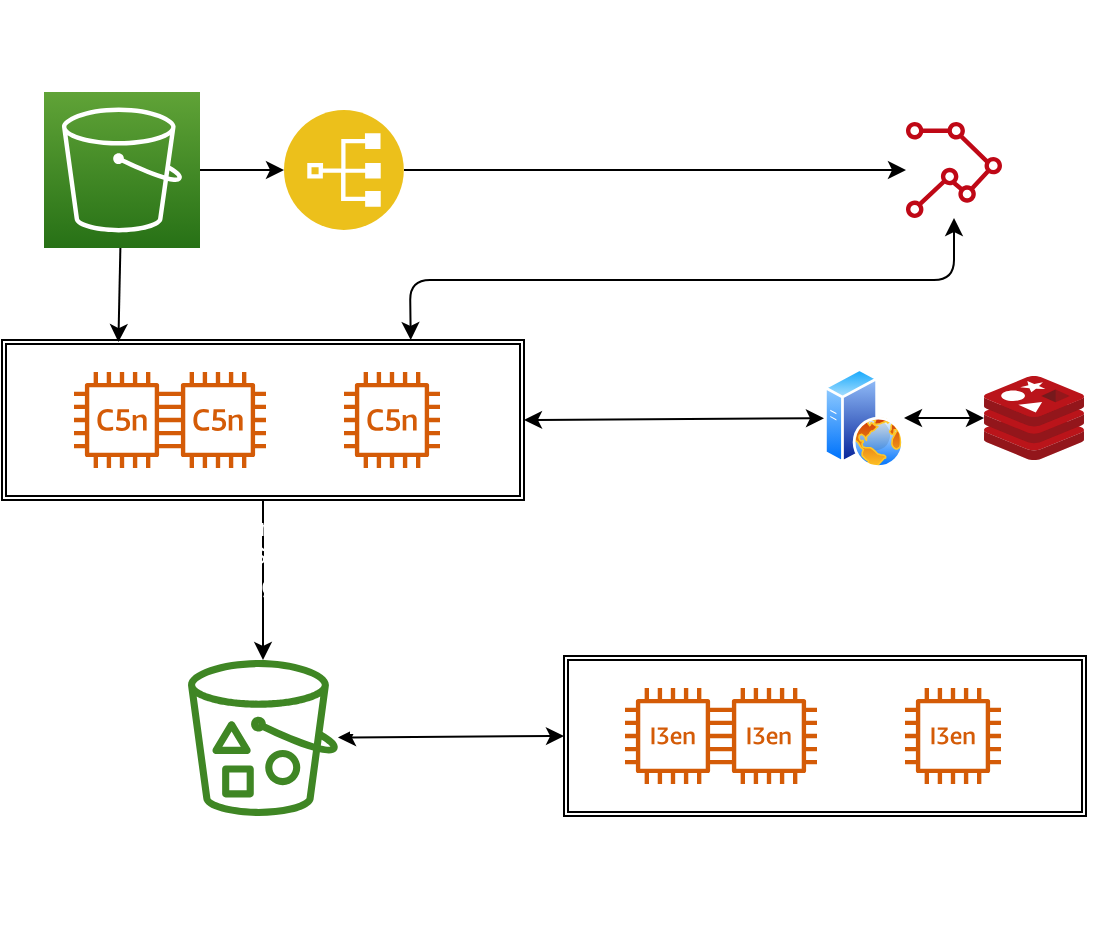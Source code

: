 <mxfile>
    <diagram id="4iO8-Aua62fujOd5evvQ" name="Page-1">
        <mxGraphModel dx="1049" dy="493" grid="1" gridSize="10" guides="1" tooltips="1" connect="1" arrows="1" fold="1" page="1" pageScale="1" pageWidth="850" pageHeight="1100" math="0" shadow="0">
            <root>
                <mxCell id="0"/>
                <mxCell id="1" parent="0"/>
                <mxCell id="26" style="edgeStyle=none;html=1;fontColor=#FFFFFF;startArrow=none;startFill=0;endArrow=classic;endFill=1;" edge="1" parent="1" source="17" target="25">
                    <mxGeometry relative="1" as="geometry"/>
                </mxCell>
                <mxCell id="17" value="CPU and Network optimized SPOT instances&lt;br&gt;in dedicated SLURM cluster&lt;br&gt;doing heuristic filtering on textual data only" style="shape=ext;double=1;rounded=0;whiteSpace=wrap;html=1;fontColor=#FFFFFF;labelPosition=center;verticalLabelPosition=bottom;align=center;verticalAlign=top;" vertex="1" parent="1">
                    <mxGeometry x="19" y="190" width="261" height="80" as="geometry"/>
                </mxCell>
                <mxCell id="15" style="edgeStyle=none;html=1;fontColor=#FFFFFF;entryX=0.223;entryY=0.013;entryDx=0;entryDy=0;entryPerimeter=0;" edge="1" parent="1" source="2" target="17">
                    <mxGeometry relative="1" as="geometry"/>
                </mxCell>
                <mxCell id="2" value="&lt;font color=&quot;#ffffff&quot;&gt;Common Crawl&lt;br&gt;300B+ samples&lt;br&gt;per modality&lt;br&gt;&lt;/font&gt;" style="sketch=0;points=[[0,0,0],[0.25,0,0],[0.5,0,0],[0.75,0,0],[1,0,0],[0,1,0],[0.25,1,0],[0.5,1,0],[0.75,1,0],[1,1,0],[0,0.25,0],[0,0.5,0],[0,0.75,0],[1,0.25,0],[1,0.5,0],[1,0.75,0]];outlineConnect=0;fontColor=#232F3E;gradientColor=#60A337;gradientDirection=north;fillColor=#277116;strokeColor=#ffffff;dashed=0;verticalLabelPosition=top;verticalAlign=bottom;align=center;html=1;fontSize=12;fontStyle=0;aspect=fixed;shape=mxgraph.aws4.resourceIcon;resIcon=mxgraph.aws4.s3;labelPosition=center;" vertex="1" parent="1">
                    <mxGeometry x="40" y="66" width="78" height="78" as="geometry"/>
                </mxCell>
                <mxCell id="7" value="" style="edgeStyle=none;html=1;fontColor=#FFFFFF;startArrow=classic;startFill=1;endArrow=none;endFill=0;" edge="1" parent="1" source="3" target="2">
                    <mxGeometry relative="1" as="geometry"/>
                </mxCell>
                <mxCell id="3" value="&lt;font color=&quot;#ffffff&quot;&gt;Common Crawl&lt;br&gt;Index&lt;/font&gt;" style="aspect=fixed;perimeter=ellipsePerimeter;html=1;align=center;shadow=0;dashed=0;fontColor=#4277BB;labelBackgroundColor=#ffffff;fontSize=12;spacingTop=3;image;image=img/lib/ibm/applications/index.svg;labelPosition=center;verticalLabelPosition=top;verticalAlign=bottom;" vertex="1" parent="1">
                    <mxGeometry x="160" y="75" width="60" height="60" as="geometry"/>
                </mxCell>
                <mxCell id="8" style="edgeStyle=none;html=1;entryX=1;entryY=0.5;entryDx=0;entryDy=0;fontColor=#FFFFFF;startArrow=classic;startFill=1;endArrow=none;endFill=0;" edge="1" parent="1" source="6" target="3">
                    <mxGeometry relative="1" as="geometry"/>
                </mxCell>
                <mxCell id="16" style="edgeStyle=none;html=1;entryX=0.783;entryY=0;entryDx=0;entryDy=0;fontColor=#FFFFFF;entryPerimeter=0;startArrow=classic;startFill=1;" edge="1" parent="1" source="6" target="17">
                    <mxGeometry relative="1" as="geometry">
                        <Array as="points">
                            <mxPoint x="495" y="160"/>
                            <mxPoint x="223" y="160"/>
                        </Array>
                    </mxGeometry>
                </mxCell>
                <mxCell id="6" value="&lt;font color=&quot;#ffffff&quot;&gt;Tracker App&lt;/font&gt;" style="sketch=0;outlineConnect=0;fontColor=#232F3E;gradientColor=none;fillColor=#BF0816;strokeColor=none;dashed=0;verticalLabelPosition=top;verticalAlign=bottom;align=center;html=1;fontSize=12;fontStyle=0;aspect=fixed;shape=mxgraph.aws4.location_service_track;labelPosition=center;" vertex="1" parent="1">
                    <mxGeometry x="471" y="81" width="48" height="48" as="geometry"/>
                </mxCell>
                <mxCell id="9" value="" style="sketch=0;outlineConnect=0;fontColor=#232F3E;gradientColor=none;fillColor=#D45B07;strokeColor=none;dashed=0;verticalLabelPosition=bottom;verticalAlign=top;align=center;html=1;fontSize=12;fontStyle=0;aspect=fixed;pointerEvents=1;shape=mxgraph.aws4.c5n_instance;" vertex="1" parent="1">
                    <mxGeometry x="55" y="206" width="48" height="48" as="geometry"/>
                </mxCell>
                <mxCell id="13" value="" style="sketch=0;outlineConnect=0;fontColor=#232F3E;gradientColor=none;fillColor=#D45B07;strokeColor=none;dashed=0;verticalLabelPosition=bottom;verticalAlign=top;align=center;html=1;fontSize=12;fontStyle=0;aspect=fixed;pointerEvents=1;shape=mxgraph.aws4.c5n_instance;" vertex="1" parent="1">
                    <mxGeometry x="103" y="206" width="48" height="48" as="geometry"/>
                </mxCell>
                <mxCell id="14" value="" style="sketch=0;outlineConnect=0;fontColor=#232F3E;gradientColor=none;fillColor=#D45B07;strokeColor=none;dashed=0;verticalLabelPosition=bottom;verticalAlign=top;align=center;html=1;fontSize=12;fontStyle=0;aspect=fixed;pointerEvents=1;shape=mxgraph.aws4.c5n_instance;" vertex="1" parent="1">
                    <mxGeometry x="190" y="206" width="48" height="48" as="geometry"/>
                </mxCell>
                <mxCell id="28" style="edgeStyle=none;html=1;entryX=0;entryY=0.5;entryDx=0;entryDy=0;fontColor=#FFFFFF;startArrow=classic;startFill=1;endArrow=classic;endFill=1;" edge="1" parent="1" source="25" target="24">
                    <mxGeometry relative="1" as="geometry"/>
                </mxCell>
                <mxCell id="29" value="Shuffle Operations" style="edgeLabel;html=1;align=center;verticalAlign=middle;resizable=0;points=[];fontColor=#FFFFFF;" vertex="1" connectable="0" parent="28">
                    <mxGeometry x="0.158" relative="1" as="geometry">
                        <mxPoint x="-15" y="-9" as="offset"/>
                    </mxGeometry>
                </mxCell>
                <mxCell id="25" value="&lt;font color=&quot;#ffffff&quot;&gt;Stability S3&lt;br&gt;dedup 50B&lt;br&gt;samples per&lt;br&gt;modality&lt;br&gt;&lt;/font&gt;" style="sketch=0;outlineConnect=0;fontColor=#232F3E;gradientColor=none;fillColor=#3F8624;strokeColor=none;dashed=0;verticalLabelPosition=bottom;verticalAlign=top;align=center;html=1;fontSize=12;fontStyle=0;aspect=fixed;pointerEvents=1;shape=mxgraph.aws4.bucket_with_objects;" vertex="1" parent="1">
                    <mxGeometry x="112" y="350" width="75" height="78" as="geometry"/>
                </mxCell>
                <mxCell id="27" value="" style="group" vertex="1" connectable="0" parent="1">
                    <mxGeometry x="300" y="348" width="261" height="80" as="geometry"/>
                </mxCell>
                <mxCell id="24" value="NVME Optimized Instances&lt;br&gt;for PySpark operations (shuffle)" style="shape=ext;double=1;rounded=0;whiteSpace=wrap;html=1;fontColor=#FFFFFF;labelPosition=center;verticalLabelPosition=bottom;align=center;verticalAlign=top;" vertex="1" parent="27">
                    <mxGeometry width="261" height="80" as="geometry"/>
                </mxCell>
                <mxCell id="21" value="" style="sketch=0;outlineConnect=0;fontColor=#232F3E;gradientColor=none;fillColor=#D45B07;strokeColor=none;dashed=0;verticalLabelPosition=bottom;verticalAlign=top;align=center;html=1;fontSize=12;fontStyle=0;aspect=fixed;pointerEvents=1;shape=mxgraph.aws4.i3en;" vertex="1" parent="27">
                    <mxGeometry x="30.5" y="16" width="48" height="48" as="geometry"/>
                </mxCell>
                <mxCell id="22" value="" style="sketch=0;outlineConnect=0;fontColor=#232F3E;gradientColor=none;fillColor=#D45B07;strokeColor=none;dashed=0;verticalLabelPosition=bottom;verticalAlign=top;align=center;html=1;fontSize=12;fontStyle=0;aspect=fixed;pointerEvents=1;shape=mxgraph.aws4.i3en;" vertex="1" parent="27">
                    <mxGeometry x="78.5" y="16" width="48" height="48" as="geometry"/>
                </mxCell>
                <mxCell id="23" value="" style="sketch=0;outlineConnect=0;fontColor=#232F3E;gradientColor=none;fillColor=#D45B07;strokeColor=none;dashed=0;verticalLabelPosition=bottom;verticalAlign=top;align=center;html=1;fontSize=12;fontStyle=0;aspect=fixed;pointerEvents=1;shape=mxgraph.aws4.i3en;" vertex="1" parent="27">
                    <mxGeometry x="170.5" y="16" width="48" height="48" as="geometry"/>
                </mxCell>
                <mxCell id="30" value="" style="group" vertex="1" connectable="0" parent="1">
                    <mxGeometry x="430" y="204" width="130" height="50" as="geometry"/>
                </mxCell>
                <mxCell id="4" value="RedisBloom" style="sketch=0;aspect=fixed;html=1;points=[];align=center;image;fontSize=12;image=img/lib/mscae/Cache_Redis_Product.svg;fontColor=#FFFFFF;" vertex="1" parent="30">
                    <mxGeometry x="80" y="4" width="50" height="42" as="geometry"/>
                </mxCell>
                <mxCell id="20" value="" style="edgeStyle=none;html=1;fontColor=#FFFFFF;startArrow=classic;startFill=1;" edge="1" parent="30" source="5" target="4">
                    <mxGeometry relative="1" as="geometry"/>
                </mxCell>
                <mxCell id="5" value="GO webapp&lt;br&gt;bloom endpoints&lt;br&gt;(100k links &lt;br&gt;batch jobs)" style="aspect=fixed;perimeter=ellipsePerimeter;html=1;align=center;shadow=0;dashed=0;spacingTop=3;image;image=img/lib/active_directory/web_server.svg;fontColor=#FFFFFF;" vertex="1" parent="30">
                    <mxGeometry width="40" height="50" as="geometry"/>
                </mxCell>
                <mxCell id="31" style="edgeStyle=none;html=1;entryX=1;entryY=0.5;entryDx=0;entryDy=0;fontColor=#FFFFFF;startArrow=classic;startFill=1;endArrow=classic;endFill=1;" edge="1" parent="1" source="5" target="17">
                    <mxGeometry relative="1" as="geometry"/>
                </mxCell>
                <mxCell id="33" value="Deduplication" style="edgeLabel;html=1;align=center;verticalAlign=middle;resizable=0;points=[];fontColor=#FFFFFF;" vertex="1" connectable="0" parent="31">
                    <mxGeometry x="-0.173" y="-2" relative="1" as="geometry">
                        <mxPoint x="-17" y="-7" as="offset"/>
                    </mxGeometry>
                </mxCell>
            </root>
        </mxGraphModel>
    </diagram>
</mxfile>